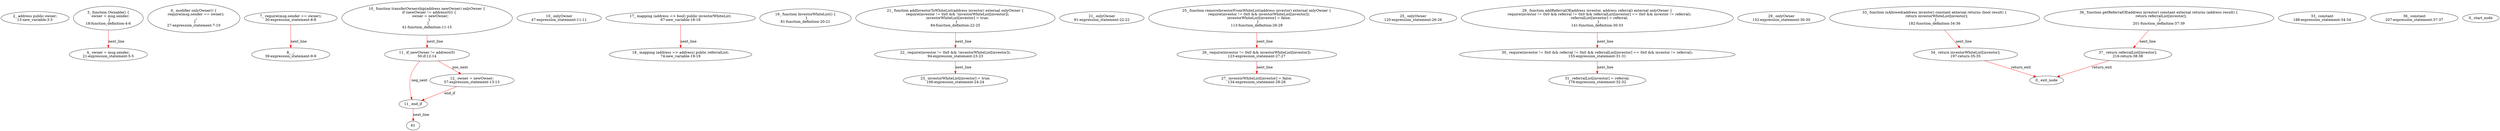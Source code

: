 digraph  {
13 [label="2_ address public owner;\n13-new_variable-3-3", method="", type_label=new_variable];
18 [label="3_ function Ownable() {\n    owner = msg.sender;\n  }\n18-function_definition-4-6", method="Ownable()", type_label=function_definition];
21 [label="4_ owner = msg.sender;\n21-expression_statement-5-5", method="Ownable()", type_label=expression_statement];
27 [label="6_ modifier onlyOwner() {\n    require(msg.sender == owner);\n    _;\n  }\n27-expression_statement-7-10", method="", type_label=expression_statement];
30 [label="7_ require(msg.sender == owner);\n30-expression_statement-8-8", method="", type_label=expression_statement];
39 [label="8_ _;\n39-expression_statement-9-9", method="", type_label=expression_statement];
41 [label="10_ function transferOwnership(address newOwner) onlyOwner {\n    if (newOwner != address(0)) {\n      owner = newOwner;\n    }\n  }\n41-function_definition-11-15", method="transferOwnership(address newOwner)", type_label=function_definition];
47 [label="10_ onlyOwner\n47-expression_statement-11-11", method="transferOwnership(address newOwner)", type_label=expression_statement];
50 [label="11_ if_newOwner != address(0)\n50-if-12-14", method="transferOwnership(address newOwner)", type_label=if];
265 [label="11_ end_if", method="transferOwnership(address newOwner)", type_label=end_if];
57 [label="12_ owner = newOwner;\n57-expression_statement-13-13", method="transferOwnership(address newOwner)", type_label=expression_statement];
67 [label="17_ mapping (address => bool) public investorWhiteList;\n67-new_variable-18-18", method="", type_label=new_variable];
74 [label="18_ mapping (address => address) public referralList;\n74-new_variable-19-19", method="", type_label=new_variable];
81 [label="19_ function InvestorWhiteList() {\n  }\n81-function_definition-20-21", method="InvestorWhiteList()", type_label=function_definition];
84 [label="21_ function addInvestorToWhiteList(address investor) external onlyOwner {\n    require(investor != 0x0 && !investorWhiteList[investor]);\n    investorWhiteList[investor] = true;\n  }\n84-function_definition-22-25", method="addInvestorToWhiteList(address investor)", type_label=function_definition];
91 [label="21_ onlyOwner\n91-expression_statement-22-22", method="addInvestorToWhiteList(address investor)", type_label=expression_statement];
94 [label="22_ require(investor != 0x0 && !investorWhiteList[investor]);\n94-expression_statement-23-23", method="addInvestorToWhiteList(address investor)", type_label=expression_statement];
106 [label="23_ investorWhiteList[investor] = true;\n106-expression_statement-24-24", method="addInvestorToWhiteList(address investor)", type_label=expression_statement];
113 [label="25_ function removeInvestorFromWhiteList(address investor) external onlyOwner {\n    require(investor != 0x0 && investorWhiteList[investor]);\n    investorWhiteList[investor] = false;\n  }\n113-function_definition-26-29", method="removeInvestorFromWhiteList(address investor)", type_label=function_definition];
120 [label="25_ onlyOwner\n120-expression_statement-26-26", method="removeInvestorFromWhiteList(address investor)", type_label=expression_statement];
123 [label="26_ require(investor != 0x0 && investorWhiteList[investor]);\n123-expression_statement-27-27", method="removeInvestorFromWhiteList(address investor)", type_label=expression_statement];
134 [label="27_ investorWhiteList[investor] = false;\n134-expression_statement-28-28", method="removeInvestorFromWhiteList(address investor)", type_label=expression_statement];
141 [label="29_ function addReferralOf(address investor, address referral) external onlyOwner {\n    require(investor != 0x0 && referral != 0x0 && referralList[investor] == 0x0 && investor != referral);\n    referralList[investor] = referral;\n  }\n141-function_definition-30-33", method="addReferralOf(address investor,address referral)", type_label=function_definition];
152 [label="29_ onlyOwner\n152-expression_statement-30-30", method="addReferralOf(address investor,address referral)", type_label=expression_statement];
155 [label="30_ require(investor != 0x0 && referral != 0x0 && referralList[investor] == 0x0 && investor != referral);\n155-expression_statement-31-31", method="addReferralOf(address investor,address referral)", type_label=expression_statement];
176 [label="31_ referralList[investor] = referral;\n176-expression_statement-32-32", method="addReferralOf(address investor,address referral)", type_label=expression_statement];
182 [label="33_ function isAllowed(address investor) constant external returns (bool result) {\n    return investorWhiteList[investor];\n  }\n182-function_definition-34-36", method="isAllowed(address investor)", type_label=function_definition];
188 [label="33_ constant\n188-expression_statement-34-34", method="isAllowed(address investor)", type_label=expression_statement];
197 [label="34_ return investorWhiteList[investor];\n197-return-35-35", method="isAllowed(address investor)", type_label=return];
201 [label="36_ function getReferralOf(address investor) constant external returns (address result) {\n    return referralList[investor];\n  }\n201-function_definition-37-39", method="getReferralOf(address investor)", type_label=function_definition];
207 [label="36_ constant\n207-expression_statement-37-37", method="getReferralOf(address investor)", type_label=expression_statement];
216 [label="37_ return referralList[investor];\n216-return-38-38", method="getReferralOf(address investor)", type_label=return];
1 [label="0_ start_node", method="", type_label=start];
2 [label="0_ exit_node", method="", type_label=exit];
61;
18 -> 21  [color=red, controlflow_type=next_line, edge_type=CFG_edge, key=0, label=next_line];
30 -> 39  [color=red, controlflow_type=next_line, edge_type=CFG_edge, key=0, label=next_line];
41 -> 50  [color=red, controlflow_type=next_line, edge_type=CFG_edge, key=0, label=next_line];
50 -> 57  [color=red, controlflow_type=pos_next, edge_type=CFG_edge, key=0, label=pos_next];
50 -> 265  [color=red, controlflow_type=neg_next, edge_type=CFG_edge, key=0, label=neg_next];
265 -> 61  [color=red, controlflow_type=next_line, edge_type=CFG_edge, key=0, label=next_line];
57 -> 265  [color=red, controlflow_type=end_if, edge_type=CFG_edge, key=0, label=end_if];
67 -> 74  [color=red, controlflow_type=next_line, edge_type=CFG_edge, key=0, label=next_line];
84 -> 94  [color=red, controlflow_type=next_line, edge_type=CFG_edge, key=0, label=next_line];
94 -> 106  [color=red, controlflow_type=next_line, edge_type=CFG_edge, key=0, label=next_line];
113 -> 123  [color=red, controlflow_type=next_line, edge_type=CFG_edge, key=0, label=next_line];
123 -> 134  [color=red, controlflow_type=next_line, edge_type=CFG_edge, key=0, label=next_line];
141 -> 155  [color=red, controlflow_type=next_line, edge_type=CFG_edge, key=0, label=next_line];
155 -> 176  [color=red, controlflow_type=next_line, edge_type=CFG_edge, key=0, label=next_line];
182 -> 197  [color=red, controlflow_type=next_line, edge_type=CFG_edge, key=0, label=next_line];
197 -> 2  [color=red, controlflow_type=return_exit, edge_type=CFG_edge, key=0, label=return_exit];
201 -> 216  [color=red, controlflow_type=next_line, edge_type=CFG_edge, key=0, label=next_line];
216 -> 2  [color=red, controlflow_type=return_exit, edge_type=CFG_edge, key=0, label=return_exit];
}
